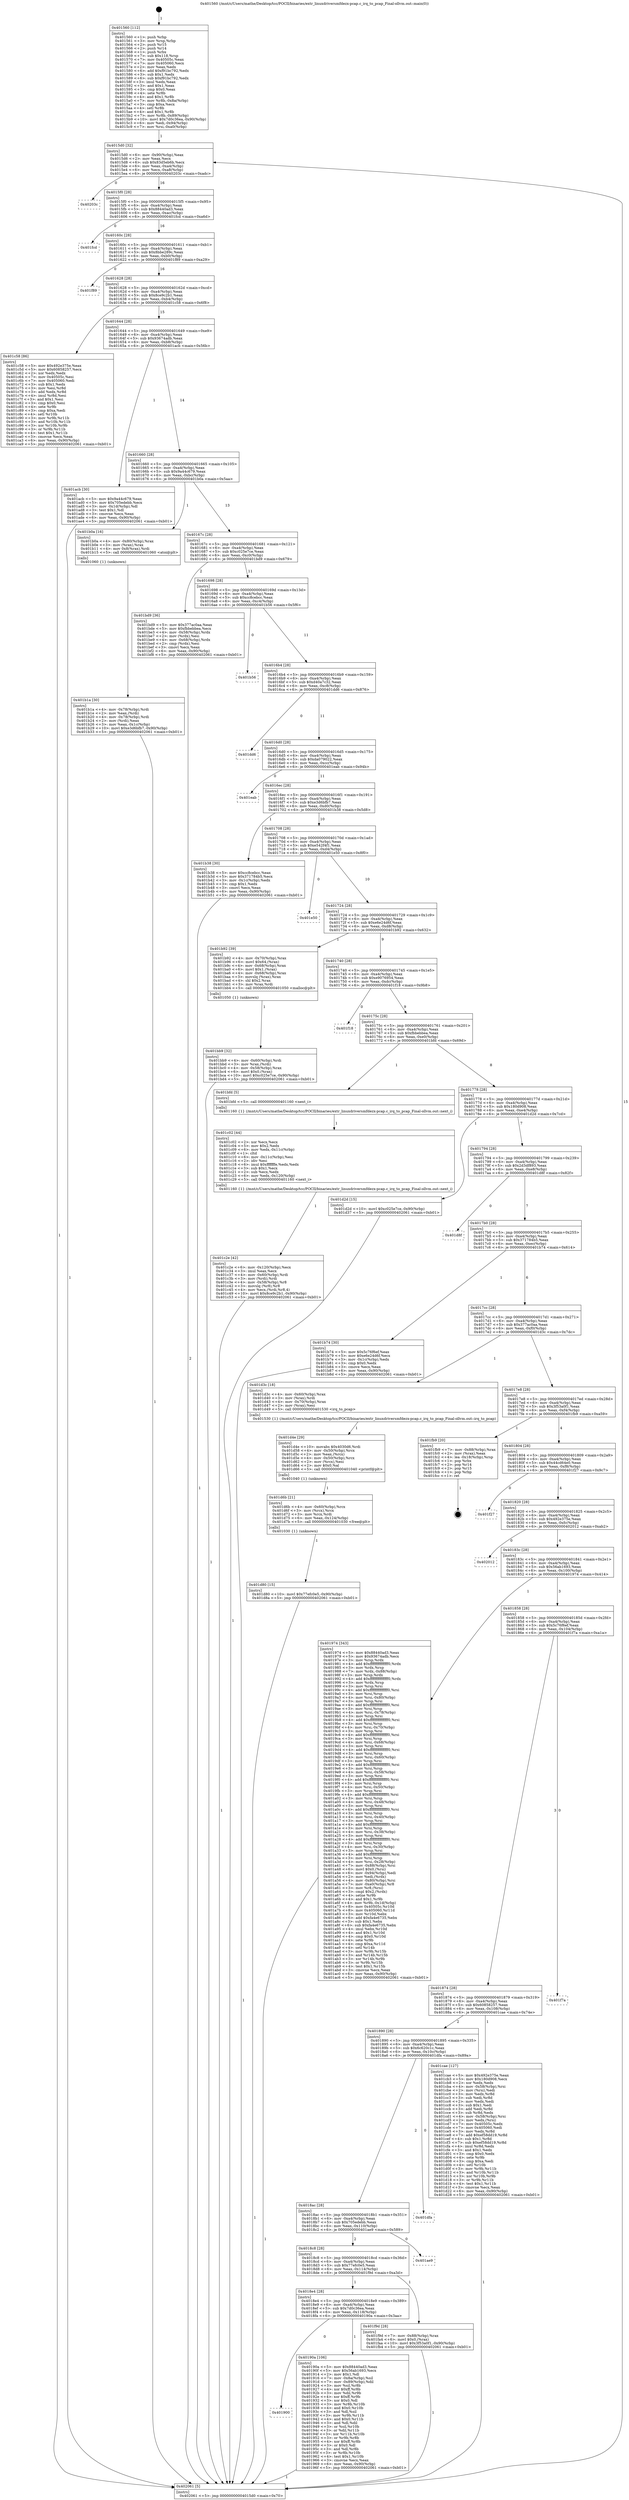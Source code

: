 digraph "0x401560" {
  label = "0x401560 (/mnt/c/Users/mathe/Desktop/tcc/POCII/binaries/extr_linuxdriversmfdezx-pcap.c_irq_to_pcap_Final-ollvm.out::main(0))"
  labelloc = "t"
  node[shape=record]

  Entry [label="",width=0.3,height=0.3,shape=circle,fillcolor=black,style=filled]
  "0x4015d0" [label="{
     0x4015d0 [32]\l
     | [instrs]\l
     &nbsp;&nbsp;0x4015d0 \<+6\>: mov -0x90(%rbp),%eax\l
     &nbsp;&nbsp;0x4015d6 \<+2\>: mov %eax,%ecx\l
     &nbsp;&nbsp;0x4015d8 \<+6\>: sub $0x83d5eb6b,%ecx\l
     &nbsp;&nbsp;0x4015de \<+6\>: mov %eax,-0xa4(%rbp)\l
     &nbsp;&nbsp;0x4015e4 \<+6\>: mov %ecx,-0xa8(%rbp)\l
     &nbsp;&nbsp;0x4015ea \<+6\>: je 000000000040203c \<main+0xadc\>\l
  }"]
  "0x40203c" [label="{
     0x40203c\l
  }", style=dashed]
  "0x4015f0" [label="{
     0x4015f0 [28]\l
     | [instrs]\l
     &nbsp;&nbsp;0x4015f0 \<+5\>: jmp 00000000004015f5 \<main+0x95\>\l
     &nbsp;&nbsp;0x4015f5 \<+6\>: mov -0xa4(%rbp),%eax\l
     &nbsp;&nbsp;0x4015fb \<+5\>: sub $0x88440ad3,%eax\l
     &nbsp;&nbsp;0x401600 \<+6\>: mov %eax,-0xac(%rbp)\l
     &nbsp;&nbsp;0x401606 \<+6\>: je 0000000000401fcd \<main+0xa6d\>\l
  }"]
  Exit [label="",width=0.3,height=0.3,shape=circle,fillcolor=black,style=filled,peripheries=2]
  "0x401fcd" [label="{
     0x401fcd\l
  }", style=dashed]
  "0x40160c" [label="{
     0x40160c [28]\l
     | [instrs]\l
     &nbsp;&nbsp;0x40160c \<+5\>: jmp 0000000000401611 \<main+0xb1\>\l
     &nbsp;&nbsp;0x401611 \<+6\>: mov -0xa4(%rbp),%eax\l
     &nbsp;&nbsp;0x401617 \<+5\>: sub $0x8bbe289c,%eax\l
     &nbsp;&nbsp;0x40161c \<+6\>: mov %eax,-0xb0(%rbp)\l
     &nbsp;&nbsp;0x401622 \<+6\>: je 0000000000401f89 \<main+0xa29\>\l
  }"]
  "0x401d80" [label="{
     0x401d80 [15]\l
     | [instrs]\l
     &nbsp;&nbsp;0x401d80 \<+10\>: movl $0x77efc0e5,-0x90(%rbp)\l
     &nbsp;&nbsp;0x401d8a \<+5\>: jmp 0000000000402061 \<main+0xb01\>\l
  }"]
  "0x401f89" [label="{
     0x401f89\l
  }", style=dashed]
  "0x401628" [label="{
     0x401628 [28]\l
     | [instrs]\l
     &nbsp;&nbsp;0x401628 \<+5\>: jmp 000000000040162d \<main+0xcd\>\l
     &nbsp;&nbsp;0x40162d \<+6\>: mov -0xa4(%rbp),%eax\l
     &nbsp;&nbsp;0x401633 \<+5\>: sub $0x8ce9c2b1,%eax\l
     &nbsp;&nbsp;0x401638 \<+6\>: mov %eax,-0xb4(%rbp)\l
     &nbsp;&nbsp;0x40163e \<+6\>: je 0000000000401c58 \<main+0x6f8\>\l
  }"]
  "0x401d6b" [label="{
     0x401d6b [21]\l
     | [instrs]\l
     &nbsp;&nbsp;0x401d6b \<+4\>: mov -0x60(%rbp),%rcx\l
     &nbsp;&nbsp;0x401d6f \<+3\>: mov (%rcx),%rcx\l
     &nbsp;&nbsp;0x401d72 \<+3\>: mov %rcx,%rdi\l
     &nbsp;&nbsp;0x401d75 \<+6\>: mov %eax,-0x124(%rbp)\l
     &nbsp;&nbsp;0x401d7b \<+5\>: call 0000000000401030 \<free@plt\>\l
     | [calls]\l
     &nbsp;&nbsp;0x401030 \{1\} (unknown)\l
  }"]
  "0x401c58" [label="{
     0x401c58 [86]\l
     | [instrs]\l
     &nbsp;&nbsp;0x401c58 \<+5\>: mov $0x492e375e,%eax\l
     &nbsp;&nbsp;0x401c5d \<+5\>: mov $0x60858257,%ecx\l
     &nbsp;&nbsp;0x401c62 \<+2\>: xor %edx,%edx\l
     &nbsp;&nbsp;0x401c64 \<+7\>: mov 0x40505c,%esi\l
     &nbsp;&nbsp;0x401c6b \<+7\>: mov 0x405060,%edi\l
     &nbsp;&nbsp;0x401c72 \<+3\>: sub $0x1,%edx\l
     &nbsp;&nbsp;0x401c75 \<+3\>: mov %esi,%r8d\l
     &nbsp;&nbsp;0x401c78 \<+3\>: add %edx,%r8d\l
     &nbsp;&nbsp;0x401c7b \<+4\>: imul %r8d,%esi\l
     &nbsp;&nbsp;0x401c7f \<+3\>: and $0x1,%esi\l
     &nbsp;&nbsp;0x401c82 \<+3\>: cmp $0x0,%esi\l
     &nbsp;&nbsp;0x401c85 \<+4\>: sete %r9b\l
     &nbsp;&nbsp;0x401c89 \<+3\>: cmp $0xa,%edi\l
     &nbsp;&nbsp;0x401c8c \<+4\>: setl %r10b\l
     &nbsp;&nbsp;0x401c90 \<+3\>: mov %r9b,%r11b\l
     &nbsp;&nbsp;0x401c93 \<+3\>: and %r10b,%r11b\l
     &nbsp;&nbsp;0x401c96 \<+3\>: xor %r10b,%r9b\l
     &nbsp;&nbsp;0x401c99 \<+3\>: or %r9b,%r11b\l
     &nbsp;&nbsp;0x401c9c \<+4\>: test $0x1,%r11b\l
     &nbsp;&nbsp;0x401ca0 \<+3\>: cmovne %ecx,%eax\l
     &nbsp;&nbsp;0x401ca3 \<+6\>: mov %eax,-0x90(%rbp)\l
     &nbsp;&nbsp;0x401ca9 \<+5\>: jmp 0000000000402061 \<main+0xb01\>\l
  }"]
  "0x401644" [label="{
     0x401644 [28]\l
     | [instrs]\l
     &nbsp;&nbsp;0x401644 \<+5\>: jmp 0000000000401649 \<main+0xe9\>\l
     &nbsp;&nbsp;0x401649 \<+6\>: mov -0xa4(%rbp),%eax\l
     &nbsp;&nbsp;0x40164f \<+5\>: sub $0x93674adb,%eax\l
     &nbsp;&nbsp;0x401654 \<+6\>: mov %eax,-0xb8(%rbp)\l
     &nbsp;&nbsp;0x40165a \<+6\>: je 0000000000401acb \<main+0x56b\>\l
  }"]
  "0x401d4e" [label="{
     0x401d4e [29]\l
     | [instrs]\l
     &nbsp;&nbsp;0x401d4e \<+10\>: movabs $0x4030d6,%rdi\l
     &nbsp;&nbsp;0x401d58 \<+4\>: mov -0x50(%rbp),%rcx\l
     &nbsp;&nbsp;0x401d5c \<+2\>: mov %eax,(%rcx)\l
     &nbsp;&nbsp;0x401d5e \<+4\>: mov -0x50(%rbp),%rcx\l
     &nbsp;&nbsp;0x401d62 \<+2\>: mov (%rcx),%esi\l
     &nbsp;&nbsp;0x401d64 \<+2\>: mov $0x0,%al\l
     &nbsp;&nbsp;0x401d66 \<+5\>: call 0000000000401040 \<printf@plt\>\l
     | [calls]\l
     &nbsp;&nbsp;0x401040 \{1\} (unknown)\l
  }"]
  "0x401acb" [label="{
     0x401acb [30]\l
     | [instrs]\l
     &nbsp;&nbsp;0x401acb \<+5\>: mov $0x9a44c679,%eax\l
     &nbsp;&nbsp;0x401ad0 \<+5\>: mov $0x705edebb,%ecx\l
     &nbsp;&nbsp;0x401ad5 \<+3\>: mov -0x1d(%rbp),%dl\l
     &nbsp;&nbsp;0x401ad8 \<+3\>: test $0x1,%dl\l
     &nbsp;&nbsp;0x401adb \<+3\>: cmovne %ecx,%eax\l
     &nbsp;&nbsp;0x401ade \<+6\>: mov %eax,-0x90(%rbp)\l
     &nbsp;&nbsp;0x401ae4 \<+5\>: jmp 0000000000402061 \<main+0xb01\>\l
  }"]
  "0x401660" [label="{
     0x401660 [28]\l
     | [instrs]\l
     &nbsp;&nbsp;0x401660 \<+5\>: jmp 0000000000401665 \<main+0x105\>\l
     &nbsp;&nbsp;0x401665 \<+6\>: mov -0xa4(%rbp),%eax\l
     &nbsp;&nbsp;0x40166b \<+5\>: sub $0x9a44c679,%eax\l
     &nbsp;&nbsp;0x401670 \<+6\>: mov %eax,-0xbc(%rbp)\l
     &nbsp;&nbsp;0x401676 \<+6\>: je 0000000000401b0a \<main+0x5aa\>\l
  }"]
  "0x401c2e" [label="{
     0x401c2e [42]\l
     | [instrs]\l
     &nbsp;&nbsp;0x401c2e \<+6\>: mov -0x120(%rbp),%ecx\l
     &nbsp;&nbsp;0x401c34 \<+3\>: imul %eax,%ecx\l
     &nbsp;&nbsp;0x401c37 \<+4\>: mov -0x60(%rbp),%rdi\l
     &nbsp;&nbsp;0x401c3b \<+3\>: mov (%rdi),%rdi\l
     &nbsp;&nbsp;0x401c3e \<+4\>: mov -0x58(%rbp),%r8\l
     &nbsp;&nbsp;0x401c42 \<+3\>: movslq (%r8),%r8\l
     &nbsp;&nbsp;0x401c45 \<+4\>: mov %ecx,(%rdi,%r8,4)\l
     &nbsp;&nbsp;0x401c49 \<+10\>: movl $0x8ce9c2b1,-0x90(%rbp)\l
     &nbsp;&nbsp;0x401c53 \<+5\>: jmp 0000000000402061 \<main+0xb01\>\l
  }"]
  "0x401b0a" [label="{
     0x401b0a [16]\l
     | [instrs]\l
     &nbsp;&nbsp;0x401b0a \<+4\>: mov -0x80(%rbp),%rax\l
     &nbsp;&nbsp;0x401b0e \<+3\>: mov (%rax),%rax\l
     &nbsp;&nbsp;0x401b11 \<+4\>: mov 0x8(%rax),%rdi\l
     &nbsp;&nbsp;0x401b15 \<+5\>: call 0000000000401060 \<atoi@plt\>\l
     | [calls]\l
     &nbsp;&nbsp;0x401060 \{1\} (unknown)\l
  }"]
  "0x40167c" [label="{
     0x40167c [28]\l
     | [instrs]\l
     &nbsp;&nbsp;0x40167c \<+5\>: jmp 0000000000401681 \<main+0x121\>\l
     &nbsp;&nbsp;0x401681 \<+6\>: mov -0xa4(%rbp),%eax\l
     &nbsp;&nbsp;0x401687 \<+5\>: sub $0xc025e7ce,%eax\l
     &nbsp;&nbsp;0x40168c \<+6\>: mov %eax,-0xc0(%rbp)\l
     &nbsp;&nbsp;0x401692 \<+6\>: je 0000000000401bd9 \<main+0x679\>\l
  }"]
  "0x401c02" [label="{
     0x401c02 [44]\l
     | [instrs]\l
     &nbsp;&nbsp;0x401c02 \<+2\>: xor %ecx,%ecx\l
     &nbsp;&nbsp;0x401c04 \<+5\>: mov $0x2,%edx\l
     &nbsp;&nbsp;0x401c09 \<+6\>: mov %edx,-0x11c(%rbp)\l
     &nbsp;&nbsp;0x401c0f \<+1\>: cltd\l
     &nbsp;&nbsp;0x401c10 \<+6\>: mov -0x11c(%rbp),%esi\l
     &nbsp;&nbsp;0x401c16 \<+2\>: idiv %esi\l
     &nbsp;&nbsp;0x401c18 \<+6\>: imul $0xfffffffe,%edx,%edx\l
     &nbsp;&nbsp;0x401c1e \<+3\>: sub $0x1,%ecx\l
     &nbsp;&nbsp;0x401c21 \<+2\>: sub %ecx,%edx\l
     &nbsp;&nbsp;0x401c23 \<+6\>: mov %edx,-0x120(%rbp)\l
     &nbsp;&nbsp;0x401c29 \<+5\>: call 0000000000401160 \<next_i\>\l
     | [calls]\l
     &nbsp;&nbsp;0x401160 \{1\} (/mnt/c/Users/mathe/Desktop/tcc/POCII/binaries/extr_linuxdriversmfdezx-pcap.c_irq_to_pcap_Final-ollvm.out::next_i)\l
  }"]
  "0x401bd9" [label="{
     0x401bd9 [36]\l
     | [instrs]\l
     &nbsp;&nbsp;0x401bd9 \<+5\>: mov $0x377ac0aa,%eax\l
     &nbsp;&nbsp;0x401bde \<+5\>: mov $0xfbbebbea,%ecx\l
     &nbsp;&nbsp;0x401be3 \<+4\>: mov -0x58(%rbp),%rdx\l
     &nbsp;&nbsp;0x401be7 \<+2\>: mov (%rdx),%esi\l
     &nbsp;&nbsp;0x401be9 \<+4\>: mov -0x68(%rbp),%rdx\l
     &nbsp;&nbsp;0x401bed \<+2\>: cmp (%rdx),%esi\l
     &nbsp;&nbsp;0x401bef \<+3\>: cmovl %ecx,%eax\l
     &nbsp;&nbsp;0x401bf2 \<+6\>: mov %eax,-0x90(%rbp)\l
     &nbsp;&nbsp;0x401bf8 \<+5\>: jmp 0000000000402061 \<main+0xb01\>\l
  }"]
  "0x401698" [label="{
     0x401698 [28]\l
     | [instrs]\l
     &nbsp;&nbsp;0x401698 \<+5\>: jmp 000000000040169d \<main+0x13d\>\l
     &nbsp;&nbsp;0x40169d \<+6\>: mov -0xa4(%rbp),%eax\l
     &nbsp;&nbsp;0x4016a3 \<+5\>: sub $0xcc8cebcc,%eax\l
     &nbsp;&nbsp;0x4016a8 \<+6\>: mov %eax,-0xc4(%rbp)\l
     &nbsp;&nbsp;0x4016ae \<+6\>: je 0000000000401b56 \<main+0x5f6\>\l
  }"]
  "0x401bb9" [label="{
     0x401bb9 [32]\l
     | [instrs]\l
     &nbsp;&nbsp;0x401bb9 \<+4\>: mov -0x60(%rbp),%rdi\l
     &nbsp;&nbsp;0x401bbd \<+3\>: mov %rax,(%rdi)\l
     &nbsp;&nbsp;0x401bc0 \<+4\>: mov -0x58(%rbp),%rax\l
     &nbsp;&nbsp;0x401bc4 \<+6\>: movl $0x0,(%rax)\l
     &nbsp;&nbsp;0x401bca \<+10\>: movl $0xc025e7ce,-0x90(%rbp)\l
     &nbsp;&nbsp;0x401bd4 \<+5\>: jmp 0000000000402061 \<main+0xb01\>\l
  }"]
  "0x401b56" [label="{
     0x401b56\l
  }", style=dashed]
  "0x4016b4" [label="{
     0x4016b4 [28]\l
     | [instrs]\l
     &nbsp;&nbsp;0x4016b4 \<+5\>: jmp 00000000004016b9 \<main+0x159\>\l
     &nbsp;&nbsp;0x4016b9 \<+6\>: mov -0xa4(%rbp),%eax\l
     &nbsp;&nbsp;0x4016bf \<+5\>: sub $0xd40a7c32,%eax\l
     &nbsp;&nbsp;0x4016c4 \<+6\>: mov %eax,-0xc8(%rbp)\l
     &nbsp;&nbsp;0x4016ca \<+6\>: je 0000000000401dd6 \<main+0x876\>\l
  }"]
  "0x401b1a" [label="{
     0x401b1a [30]\l
     | [instrs]\l
     &nbsp;&nbsp;0x401b1a \<+4\>: mov -0x78(%rbp),%rdi\l
     &nbsp;&nbsp;0x401b1e \<+2\>: mov %eax,(%rdi)\l
     &nbsp;&nbsp;0x401b20 \<+4\>: mov -0x78(%rbp),%rdi\l
     &nbsp;&nbsp;0x401b24 \<+2\>: mov (%rdi),%eax\l
     &nbsp;&nbsp;0x401b26 \<+3\>: mov %eax,-0x1c(%rbp)\l
     &nbsp;&nbsp;0x401b29 \<+10\>: movl $0xe3d6bfb7,-0x90(%rbp)\l
     &nbsp;&nbsp;0x401b33 \<+5\>: jmp 0000000000402061 \<main+0xb01\>\l
  }"]
  "0x401dd6" [label="{
     0x401dd6\l
  }", style=dashed]
  "0x4016d0" [label="{
     0x4016d0 [28]\l
     | [instrs]\l
     &nbsp;&nbsp;0x4016d0 \<+5\>: jmp 00000000004016d5 \<main+0x175\>\l
     &nbsp;&nbsp;0x4016d5 \<+6\>: mov -0xa4(%rbp),%eax\l
     &nbsp;&nbsp;0x4016db \<+5\>: sub $0xda079022,%eax\l
     &nbsp;&nbsp;0x4016e0 \<+6\>: mov %eax,-0xcc(%rbp)\l
     &nbsp;&nbsp;0x4016e6 \<+6\>: je 0000000000401eab \<main+0x94b\>\l
  }"]
  "0x401560" [label="{
     0x401560 [112]\l
     | [instrs]\l
     &nbsp;&nbsp;0x401560 \<+1\>: push %rbp\l
     &nbsp;&nbsp;0x401561 \<+3\>: mov %rsp,%rbp\l
     &nbsp;&nbsp;0x401564 \<+2\>: push %r15\l
     &nbsp;&nbsp;0x401566 \<+2\>: push %r14\l
     &nbsp;&nbsp;0x401568 \<+1\>: push %rbx\l
     &nbsp;&nbsp;0x401569 \<+7\>: sub $0x118,%rsp\l
     &nbsp;&nbsp;0x401570 \<+7\>: mov 0x40505c,%eax\l
     &nbsp;&nbsp;0x401577 \<+7\>: mov 0x405060,%ecx\l
     &nbsp;&nbsp;0x40157e \<+2\>: mov %eax,%edx\l
     &nbsp;&nbsp;0x401580 \<+6\>: add $0xf91bc792,%edx\l
     &nbsp;&nbsp;0x401586 \<+3\>: sub $0x1,%edx\l
     &nbsp;&nbsp;0x401589 \<+6\>: sub $0xf91bc792,%edx\l
     &nbsp;&nbsp;0x40158f \<+3\>: imul %edx,%eax\l
     &nbsp;&nbsp;0x401592 \<+3\>: and $0x1,%eax\l
     &nbsp;&nbsp;0x401595 \<+3\>: cmp $0x0,%eax\l
     &nbsp;&nbsp;0x401598 \<+4\>: sete %r8b\l
     &nbsp;&nbsp;0x40159c \<+4\>: and $0x1,%r8b\l
     &nbsp;&nbsp;0x4015a0 \<+7\>: mov %r8b,-0x8a(%rbp)\l
     &nbsp;&nbsp;0x4015a7 \<+3\>: cmp $0xa,%ecx\l
     &nbsp;&nbsp;0x4015aa \<+4\>: setl %r8b\l
     &nbsp;&nbsp;0x4015ae \<+4\>: and $0x1,%r8b\l
     &nbsp;&nbsp;0x4015b2 \<+7\>: mov %r8b,-0x89(%rbp)\l
     &nbsp;&nbsp;0x4015b9 \<+10\>: movl $0x7d0c36ea,-0x90(%rbp)\l
     &nbsp;&nbsp;0x4015c3 \<+6\>: mov %edi,-0x94(%rbp)\l
     &nbsp;&nbsp;0x4015c9 \<+7\>: mov %rsi,-0xa0(%rbp)\l
  }"]
  "0x401eab" [label="{
     0x401eab\l
  }", style=dashed]
  "0x4016ec" [label="{
     0x4016ec [28]\l
     | [instrs]\l
     &nbsp;&nbsp;0x4016ec \<+5\>: jmp 00000000004016f1 \<main+0x191\>\l
     &nbsp;&nbsp;0x4016f1 \<+6\>: mov -0xa4(%rbp),%eax\l
     &nbsp;&nbsp;0x4016f7 \<+5\>: sub $0xe3d6bfb7,%eax\l
     &nbsp;&nbsp;0x4016fc \<+6\>: mov %eax,-0xd0(%rbp)\l
     &nbsp;&nbsp;0x401702 \<+6\>: je 0000000000401b38 \<main+0x5d8\>\l
  }"]
  "0x402061" [label="{
     0x402061 [5]\l
     | [instrs]\l
     &nbsp;&nbsp;0x402061 \<+5\>: jmp 00000000004015d0 \<main+0x70\>\l
  }"]
  "0x401b38" [label="{
     0x401b38 [30]\l
     | [instrs]\l
     &nbsp;&nbsp;0x401b38 \<+5\>: mov $0xcc8cebcc,%eax\l
     &nbsp;&nbsp;0x401b3d \<+5\>: mov $0x371784b5,%ecx\l
     &nbsp;&nbsp;0x401b42 \<+3\>: mov -0x1c(%rbp),%edx\l
     &nbsp;&nbsp;0x401b45 \<+3\>: cmp $0x1,%edx\l
     &nbsp;&nbsp;0x401b48 \<+3\>: cmovl %ecx,%eax\l
     &nbsp;&nbsp;0x401b4b \<+6\>: mov %eax,-0x90(%rbp)\l
     &nbsp;&nbsp;0x401b51 \<+5\>: jmp 0000000000402061 \<main+0xb01\>\l
  }"]
  "0x401708" [label="{
     0x401708 [28]\l
     | [instrs]\l
     &nbsp;&nbsp;0x401708 \<+5\>: jmp 000000000040170d \<main+0x1ad\>\l
     &nbsp;&nbsp;0x40170d \<+6\>: mov -0xa4(%rbp),%eax\l
     &nbsp;&nbsp;0x401713 \<+5\>: sub $0xe542f4f1,%eax\l
     &nbsp;&nbsp;0x401718 \<+6\>: mov %eax,-0xd4(%rbp)\l
     &nbsp;&nbsp;0x40171e \<+6\>: je 0000000000401e50 \<main+0x8f0\>\l
  }"]
  "0x401900" [label="{
     0x401900\l
  }", style=dashed]
  "0x401e50" [label="{
     0x401e50\l
  }", style=dashed]
  "0x401724" [label="{
     0x401724 [28]\l
     | [instrs]\l
     &nbsp;&nbsp;0x401724 \<+5\>: jmp 0000000000401729 \<main+0x1c9\>\l
     &nbsp;&nbsp;0x401729 \<+6\>: mov -0xa4(%rbp),%eax\l
     &nbsp;&nbsp;0x40172f \<+5\>: sub $0xe6e24d6f,%eax\l
     &nbsp;&nbsp;0x401734 \<+6\>: mov %eax,-0xd8(%rbp)\l
     &nbsp;&nbsp;0x40173a \<+6\>: je 0000000000401b92 \<main+0x632\>\l
  }"]
  "0x40190a" [label="{
     0x40190a [106]\l
     | [instrs]\l
     &nbsp;&nbsp;0x40190a \<+5\>: mov $0x88440ad3,%eax\l
     &nbsp;&nbsp;0x40190f \<+5\>: mov $0x56ab1693,%ecx\l
     &nbsp;&nbsp;0x401914 \<+2\>: mov $0x1,%dl\l
     &nbsp;&nbsp;0x401916 \<+7\>: mov -0x8a(%rbp),%sil\l
     &nbsp;&nbsp;0x40191d \<+7\>: mov -0x89(%rbp),%dil\l
     &nbsp;&nbsp;0x401924 \<+3\>: mov %sil,%r8b\l
     &nbsp;&nbsp;0x401927 \<+4\>: xor $0xff,%r8b\l
     &nbsp;&nbsp;0x40192b \<+3\>: mov %dil,%r9b\l
     &nbsp;&nbsp;0x40192e \<+4\>: xor $0xff,%r9b\l
     &nbsp;&nbsp;0x401932 \<+3\>: xor $0x0,%dl\l
     &nbsp;&nbsp;0x401935 \<+3\>: mov %r8b,%r10b\l
     &nbsp;&nbsp;0x401938 \<+4\>: and $0x0,%r10b\l
     &nbsp;&nbsp;0x40193c \<+3\>: and %dl,%sil\l
     &nbsp;&nbsp;0x40193f \<+3\>: mov %r9b,%r11b\l
     &nbsp;&nbsp;0x401942 \<+4\>: and $0x0,%r11b\l
     &nbsp;&nbsp;0x401946 \<+3\>: and %dl,%dil\l
     &nbsp;&nbsp;0x401949 \<+3\>: or %sil,%r10b\l
     &nbsp;&nbsp;0x40194c \<+3\>: or %dil,%r11b\l
     &nbsp;&nbsp;0x40194f \<+3\>: xor %r11b,%r10b\l
     &nbsp;&nbsp;0x401952 \<+3\>: or %r9b,%r8b\l
     &nbsp;&nbsp;0x401955 \<+4\>: xor $0xff,%r8b\l
     &nbsp;&nbsp;0x401959 \<+3\>: or $0x0,%dl\l
     &nbsp;&nbsp;0x40195c \<+3\>: and %dl,%r8b\l
     &nbsp;&nbsp;0x40195f \<+3\>: or %r8b,%r10b\l
     &nbsp;&nbsp;0x401962 \<+4\>: test $0x1,%r10b\l
     &nbsp;&nbsp;0x401966 \<+3\>: cmovne %ecx,%eax\l
     &nbsp;&nbsp;0x401969 \<+6\>: mov %eax,-0x90(%rbp)\l
     &nbsp;&nbsp;0x40196f \<+5\>: jmp 0000000000402061 \<main+0xb01\>\l
  }"]
  "0x401b92" [label="{
     0x401b92 [39]\l
     | [instrs]\l
     &nbsp;&nbsp;0x401b92 \<+4\>: mov -0x70(%rbp),%rax\l
     &nbsp;&nbsp;0x401b96 \<+6\>: movl $0x64,(%rax)\l
     &nbsp;&nbsp;0x401b9c \<+4\>: mov -0x68(%rbp),%rax\l
     &nbsp;&nbsp;0x401ba0 \<+6\>: movl $0x1,(%rax)\l
     &nbsp;&nbsp;0x401ba6 \<+4\>: mov -0x68(%rbp),%rax\l
     &nbsp;&nbsp;0x401baa \<+3\>: movslq (%rax),%rax\l
     &nbsp;&nbsp;0x401bad \<+4\>: shl $0x2,%rax\l
     &nbsp;&nbsp;0x401bb1 \<+3\>: mov %rax,%rdi\l
     &nbsp;&nbsp;0x401bb4 \<+5\>: call 0000000000401050 \<malloc@plt\>\l
     | [calls]\l
     &nbsp;&nbsp;0x401050 \{1\} (unknown)\l
  }"]
  "0x401740" [label="{
     0x401740 [28]\l
     | [instrs]\l
     &nbsp;&nbsp;0x401740 \<+5\>: jmp 0000000000401745 \<main+0x1e5\>\l
     &nbsp;&nbsp;0x401745 \<+6\>: mov -0xa4(%rbp),%eax\l
     &nbsp;&nbsp;0x40174b \<+5\>: sub $0xe9076954,%eax\l
     &nbsp;&nbsp;0x401750 \<+6\>: mov %eax,-0xdc(%rbp)\l
     &nbsp;&nbsp;0x401756 \<+6\>: je 0000000000401f18 \<main+0x9b8\>\l
  }"]
  "0x4018e4" [label="{
     0x4018e4 [28]\l
     | [instrs]\l
     &nbsp;&nbsp;0x4018e4 \<+5\>: jmp 00000000004018e9 \<main+0x389\>\l
     &nbsp;&nbsp;0x4018e9 \<+6\>: mov -0xa4(%rbp),%eax\l
     &nbsp;&nbsp;0x4018ef \<+5\>: sub $0x7d0c36ea,%eax\l
     &nbsp;&nbsp;0x4018f4 \<+6\>: mov %eax,-0x118(%rbp)\l
     &nbsp;&nbsp;0x4018fa \<+6\>: je 000000000040190a \<main+0x3aa\>\l
  }"]
  "0x401f18" [label="{
     0x401f18\l
  }", style=dashed]
  "0x40175c" [label="{
     0x40175c [28]\l
     | [instrs]\l
     &nbsp;&nbsp;0x40175c \<+5\>: jmp 0000000000401761 \<main+0x201\>\l
     &nbsp;&nbsp;0x401761 \<+6\>: mov -0xa4(%rbp),%eax\l
     &nbsp;&nbsp;0x401767 \<+5\>: sub $0xfbbebbea,%eax\l
     &nbsp;&nbsp;0x40176c \<+6\>: mov %eax,-0xe0(%rbp)\l
     &nbsp;&nbsp;0x401772 \<+6\>: je 0000000000401bfd \<main+0x69d\>\l
  }"]
  "0x401f9d" [label="{
     0x401f9d [28]\l
     | [instrs]\l
     &nbsp;&nbsp;0x401f9d \<+7\>: mov -0x88(%rbp),%rax\l
     &nbsp;&nbsp;0x401fa4 \<+6\>: movl $0x0,(%rax)\l
     &nbsp;&nbsp;0x401faa \<+10\>: movl $0x3f53a0f1,-0x90(%rbp)\l
     &nbsp;&nbsp;0x401fb4 \<+5\>: jmp 0000000000402061 \<main+0xb01\>\l
  }"]
  "0x401bfd" [label="{
     0x401bfd [5]\l
     | [instrs]\l
     &nbsp;&nbsp;0x401bfd \<+5\>: call 0000000000401160 \<next_i\>\l
     | [calls]\l
     &nbsp;&nbsp;0x401160 \{1\} (/mnt/c/Users/mathe/Desktop/tcc/POCII/binaries/extr_linuxdriversmfdezx-pcap.c_irq_to_pcap_Final-ollvm.out::next_i)\l
  }"]
  "0x401778" [label="{
     0x401778 [28]\l
     | [instrs]\l
     &nbsp;&nbsp;0x401778 \<+5\>: jmp 000000000040177d \<main+0x21d\>\l
     &nbsp;&nbsp;0x40177d \<+6\>: mov -0xa4(%rbp),%eax\l
     &nbsp;&nbsp;0x401783 \<+5\>: sub $0x180d908,%eax\l
     &nbsp;&nbsp;0x401788 \<+6\>: mov %eax,-0xe4(%rbp)\l
     &nbsp;&nbsp;0x40178e \<+6\>: je 0000000000401d2d \<main+0x7cd\>\l
  }"]
  "0x4018c8" [label="{
     0x4018c8 [28]\l
     | [instrs]\l
     &nbsp;&nbsp;0x4018c8 \<+5\>: jmp 00000000004018cd \<main+0x36d\>\l
     &nbsp;&nbsp;0x4018cd \<+6\>: mov -0xa4(%rbp),%eax\l
     &nbsp;&nbsp;0x4018d3 \<+5\>: sub $0x77efc0e5,%eax\l
     &nbsp;&nbsp;0x4018d8 \<+6\>: mov %eax,-0x114(%rbp)\l
     &nbsp;&nbsp;0x4018de \<+6\>: je 0000000000401f9d \<main+0xa3d\>\l
  }"]
  "0x401d2d" [label="{
     0x401d2d [15]\l
     | [instrs]\l
     &nbsp;&nbsp;0x401d2d \<+10\>: movl $0xc025e7ce,-0x90(%rbp)\l
     &nbsp;&nbsp;0x401d37 \<+5\>: jmp 0000000000402061 \<main+0xb01\>\l
  }"]
  "0x401794" [label="{
     0x401794 [28]\l
     | [instrs]\l
     &nbsp;&nbsp;0x401794 \<+5\>: jmp 0000000000401799 \<main+0x239\>\l
     &nbsp;&nbsp;0x401799 \<+6\>: mov -0xa4(%rbp),%eax\l
     &nbsp;&nbsp;0x40179f \<+5\>: sub $0x2d3df893,%eax\l
     &nbsp;&nbsp;0x4017a4 \<+6\>: mov %eax,-0xe8(%rbp)\l
     &nbsp;&nbsp;0x4017aa \<+6\>: je 0000000000401d8f \<main+0x82f\>\l
  }"]
  "0x401ae9" [label="{
     0x401ae9\l
  }", style=dashed]
  "0x401d8f" [label="{
     0x401d8f\l
  }", style=dashed]
  "0x4017b0" [label="{
     0x4017b0 [28]\l
     | [instrs]\l
     &nbsp;&nbsp;0x4017b0 \<+5\>: jmp 00000000004017b5 \<main+0x255\>\l
     &nbsp;&nbsp;0x4017b5 \<+6\>: mov -0xa4(%rbp),%eax\l
     &nbsp;&nbsp;0x4017bb \<+5\>: sub $0x371784b5,%eax\l
     &nbsp;&nbsp;0x4017c0 \<+6\>: mov %eax,-0xec(%rbp)\l
     &nbsp;&nbsp;0x4017c6 \<+6\>: je 0000000000401b74 \<main+0x614\>\l
  }"]
  "0x4018ac" [label="{
     0x4018ac [28]\l
     | [instrs]\l
     &nbsp;&nbsp;0x4018ac \<+5\>: jmp 00000000004018b1 \<main+0x351\>\l
     &nbsp;&nbsp;0x4018b1 \<+6\>: mov -0xa4(%rbp),%eax\l
     &nbsp;&nbsp;0x4018b7 \<+5\>: sub $0x705edebb,%eax\l
     &nbsp;&nbsp;0x4018bc \<+6\>: mov %eax,-0x110(%rbp)\l
     &nbsp;&nbsp;0x4018c2 \<+6\>: je 0000000000401ae9 \<main+0x589\>\l
  }"]
  "0x401b74" [label="{
     0x401b74 [30]\l
     | [instrs]\l
     &nbsp;&nbsp;0x401b74 \<+5\>: mov $0x5c76f6ef,%eax\l
     &nbsp;&nbsp;0x401b79 \<+5\>: mov $0xe6e24d6f,%ecx\l
     &nbsp;&nbsp;0x401b7e \<+3\>: mov -0x1c(%rbp),%edx\l
     &nbsp;&nbsp;0x401b81 \<+3\>: cmp $0x0,%edx\l
     &nbsp;&nbsp;0x401b84 \<+3\>: cmove %ecx,%eax\l
     &nbsp;&nbsp;0x401b87 \<+6\>: mov %eax,-0x90(%rbp)\l
     &nbsp;&nbsp;0x401b8d \<+5\>: jmp 0000000000402061 \<main+0xb01\>\l
  }"]
  "0x4017cc" [label="{
     0x4017cc [28]\l
     | [instrs]\l
     &nbsp;&nbsp;0x4017cc \<+5\>: jmp 00000000004017d1 \<main+0x271\>\l
     &nbsp;&nbsp;0x4017d1 \<+6\>: mov -0xa4(%rbp),%eax\l
     &nbsp;&nbsp;0x4017d7 \<+5\>: sub $0x377ac0aa,%eax\l
     &nbsp;&nbsp;0x4017dc \<+6\>: mov %eax,-0xf0(%rbp)\l
     &nbsp;&nbsp;0x4017e2 \<+6\>: je 0000000000401d3c \<main+0x7dc\>\l
  }"]
  "0x401dfa" [label="{
     0x401dfa\l
  }", style=dashed]
  "0x401d3c" [label="{
     0x401d3c [18]\l
     | [instrs]\l
     &nbsp;&nbsp;0x401d3c \<+4\>: mov -0x60(%rbp),%rax\l
     &nbsp;&nbsp;0x401d40 \<+3\>: mov (%rax),%rdi\l
     &nbsp;&nbsp;0x401d43 \<+4\>: mov -0x70(%rbp),%rax\l
     &nbsp;&nbsp;0x401d47 \<+2\>: mov (%rax),%esi\l
     &nbsp;&nbsp;0x401d49 \<+5\>: call 0000000000401530 \<irq_to_pcap\>\l
     | [calls]\l
     &nbsp;&nbsp;0x401530 \{1\} (/mnt/c/Users/mathe/Desktop/tcc/POCII/binaries/extr_linuxdriversmfdezx-pcap.c_irq_to_pcap_Final-ollvm.out::irq_to_pcap)\l
  }"]
  "0x4017e8" [label="{
     0x4017e8 [28]\l
     | [instrs]\l
     &nbsp;&nbsp;0x4017e8 \<+5\>: jmp 00000000004017ed \<main+0x28d\>\l
     &nbsp;&nbsp;0x4017ed \<+6\>: mov -0xa4(%rbp),%eax\l
     &nbsp;&nbsp;0x4017f3 \<+5\>: sub $0x3f53a0f1,%eax\l
     &nbsp;&nbsp;0x4017f8 \<+6\>: mov %eax,-0xf4(%rbp)\l
     &nbsp;&nbsp;0x4017fe \<+6\>: je 0000000000401fb9 \<main+0xa59\>\l
  }"]
  "0x401890" [label="{
     0x401890 [28]\l
     | [instrs]\l
     &nbsp;&nbsp;0x401890 \<+5\>: jmp 0000000000401895 \<main+0x335\>\l
     &nbsp;&nbsp;0x401895 \<+6\>: mov -0xa4(%rbp),%eax\l
     &nbsp;&nbsp;0x40189b \<+5\>: sub $0x6c620c1c,%eax\l
     &nbsp;&nbsp;0x4018a0 \<+6\>: mov %eax,-0x10c(%rbp)\l
     &nbsp;&nbsp;0x4018a6 \<+6\>: je 0000000000401dfa \<main+0x89a\>\l
  }"]
  "0x401fb9" [label="{
     0x401fb9 [20]\l
     | [instrs]\l
     &nbsp;&nbsp;0x401fb9 \<+7\>: mov -0x88(%rbp),%rax\l
     &nbsp;&nbsp;0x401fc0 \<+2\>: mov (%rax),%eax\l
     &nbsp;&nbsp;0x401fc2 \<+4\>: lea -0x18(%rbp),%rsp\l
     &nbsp;&nbsp;0x401fc6 \<+1\>: pop %rbx\l
     &nbsp;&nbsp;0x401fc7 \<+2\>: pop %r14\l
     &nbsp;&nbsp;0x401fc9 \<+2\>: pop %r15\l
     &nbsp;&nbsp;0x401fcb \<+1\>: pop %rbp\l
     &nbsp;&nbsp;0x401fcc \<+1\>: ret\l
  }"]
  "0x401804" [label="{
     0x401804 [28]\l
     | [instrs]\l
     &nbsp;&nbsp;0x401804 \<+5\>: jmp 0000000000401809 \<main+0x2a9\>\l
     &nbsp;&nbsp;0x401809 \<+6\>: mov -0xa4(%rbp),%eax\l
     &nbsp;&nbsp;0x40180f \<+5\>: sub $0x44cd64e0,%eax\l
     &nbsp;&nbsp;0x401814 \<+6\>: mov %eax,-0xf8(%rbp)\l
     &nbsp;&nbsp;0x40181a \<+6\>: je 0000000000401f27 \<main+0x9c7\>\l
  }"]
  "0x401cae" [label="{
     0x401cae [127]\l
     | [instrs]\l
     &nbsp;&nbsp;0x401cae \<+5\>: mov $0x492e375e,%eax\l
     &nbsp;&nbsp;0x401cb3 \<+5\>: mov $0x180d908,%ecx\l
     &nbsp;&nbsp;0x401cb8 \<+2\>: xor %edx,%edx\l
     &nbsp;&nbsp;0x401cba \<+4\>: mov -0x58(%rbp),%rsi\l
     &nbsp;&nbsp;0x401cbe \<+2\>: mov (%rsi),%edi\l
     &nbsp;&nbsp;0x401cc0 \<+3\>: mov %edx,%r8d\l
     &nbsp;&nbsp;0x401cc3 \<+3\>: sub %edi,%r8d\l
     &nbsp;&nbsp;0x401cc6 \<+2\>: mov %edx,%edi\l
     &nbsp;&nbsp;0x401cc8 \<+3\>: sub $0x1,%edi\l
     &nbsp;&nbsp;0x401ccb \<+3\>: add %edi,%r8d\l
     &nbsp;&nbsp;0x401cce \<+3\>: sub %r8d,%edx\l
     &nbsp;&nbsp;0x401cd1 \<+4\>: mov -0x58(%rbp),%rsi\l
     &nbsp;&nbsp;0x401cd5 \<+2\>: mov %edx,(%rsi)\l
     &nbsp;&nbsp;0x401cd7 \<+7\>: mov 0x40505c,%edx\l
     &nbsp;&nbsp;0x401cde \<+7\>: mov 0x405060,%edi\l
     &nbsp;&nbsp;0x401ce5 \<+3\>: mov %edx,%r8d\l
     &nbsp;&nbsp;0x401ce8 \<+7\>: add $0xef58dd19,%r8d\l
     &nbsp;&nbsp;0x401cef \<+4\>: sub $0x1,%r8d\l
     &nbsp;&nbsp;0x401cf3 \<+7\>: sub $0xef58dd19,%r8d\l
     &nbsp;&nbsp;0x401cfa \<+4\>: imul %r8d,%edx\l
     &nbsp;&nbsp;0x401cfe \<+3\>: and $0x1,%edx\l
     &nbsp;&nbsp;0x401d01 \<+3\>: cmp $0x0,%edx\l
     &nbsp;&nbsp;0x401d04 \<+4\>: sete %r9b\l
     &nbsp;&nbsp;0x401d08 \<+3\>: cmp $0xa,%edi\l
     &nbsp;&nbsp;0x401d0b \<+4\>: setl %r10b\l
     &nbsp;&nbsp;0x401d0f \<+3\>: mov %r9b,%r11b\l
     &nbsp;&nbsp;0x401d12 \<+3\>: and %r10b,%r11b\l
     &nbsp;&nbsp;0x401d15 \<+3\>: xor %r10b,%r9b\l
     &nbsp;&nbsp;0x401d18 \<+3\>: or %r9b,%r11b\l
     &nbsp;&nbsp;0x401d1b \<+4\>: test $0x1,%r11b\l
     &nbsp;&nbsp;0x401d1f \<+3\>: cmovne %ecx,%eax\l
     &nbsp;&nbsp;0x401d22 \<+6\>: mov %eax,-0x90(%rbp)\l
     &nbsp;&nbsp;0x401d28 \<+5\>: jmp 0000000000402061 \<main+0xb01\>\l
  }"]
  "0x401f27" [label="{
     0x401f27\l
  }", style=dashed]
  "0x401820" [label="{
     0x401820 [28]\l
     | [instrs]\l
     &nbsp;&nbsp;0x401820 \<+5\>: jmp 0000000000401825 \<main+0x2c5\>\l
     &nbsp;&nbsp;0x401825 \<+6\>: mov -0xa4(%rbp),%eax\l
     &nbsp;&nbsp;0x40182b \<+5\>: sub $0x492e375e,%eax\l
     &nbsp;&nbsp;0x401830 \<+6\>: mov %eax,-0xfc(%rbp)\l
     &nbsp;&nbsp;0x401836 \<+6\>: je 0000000000402012 \<main+0xab2\>\l
  }"]
  "0x401874" [label="{
     0x401874 [28]\l
     | [instrs]\l
     &nbsp;&nbsp;0x401874 \<+5\>: jmp 0000000000401879 \<main+0x319\>\l
     &nbsp;&nbsp;0x401879 \<+6\>: mov -0xa4(%rbp),%eax\l
     &nbsp;&nbsp;0x40187f \<+5\>: sub $0x60858257,%eax\l
     &nbsp;&nbsp;0x401884 \<+6\>: mov %eax,-0x108(%rbp)\l
     &nbsp;&nbsp;0x40188a \<+6\>: je 0000000000401cae \<main+0x74e\>\l
  }"]
  "0x402012" [label="{
     0x402012\l
  }", style=dashed]
  "0x40183c" [label="{
     0x40183c [28]\l
     | [instrs]\l
     &nbsp;&nbsp;0x40183c \<+5\>: jmp 0000000000401841 \<main+0x2e1\>\l
     &nbsp;&nbsp;0x401841 \<+6\>: mov -0xa4(%rbp),%eax\l
     &nbsp;&nbsp;0x401847 \<+5\>: sub $0x56ab1693,%eax\l
     &nbsp;&nbsp;0x40184c \<+6\>: mov %eax,-0x100(%rbp)\l
     &nbsp;&nbsp;0x401852 \<+6\>: je 0000000000401974 \<main+0x414\>\l
  }"]
  "0x401f7a" [label="{
     0x401f7a\l
  }", style=dashed]
  "0x401974" [label="{
     0x401974 [343]\l
     | [instrs]\l
     &nbsp;&nbsp;0x401974 \<+5\>: mov $0x88440ad3,%eax\l
     &nbsp;&nbsp;0x401979 \<+5\>: mov $0x93674adb,%ecx\l
     &nbsp;&nbsp;0x40197e \<+3\>: mov %rsp,%rdx\l
     &nbsp;&nbsp;0x401981 \<+4\>: add $0xfffffffffffffff0,%rdx\l
     &nbsp;&nbsp;0x401985 \<+3\>: mov %rdx,%rsp\l
     &nbsp;&nbsp;0x401988 \<+7\>: mov %rdx,-0x88(%rbp)\l
     &nbsp;&nbsp;0x40198f \<+3\>: mov %rsp,%rdx\l
     &nbsp;&nbsp;0x401992 \<+4\>: add $0xfffffffffffffff0,%rdx\l
     &nbsp;&nbsp;0x401996 \<+3\>: mov %rdx,%rsp\l
     &nbsp;&nbsp;0x401999 \<+3\>: mov %rsp,%rsi\l
     &nbsp;&nbsp;0x40199c \<+4\>: add $0xfffffffffffffff0,%rsi\l
     &nbsp;&nbsp;0x4019a0 \<+3\>: mov %rsi,%rsp\l
     &nbsp;&nbsp;0x4019a3 \<+4\>: mov %rsi,-0x80(%rbp)\l
     &nbsp;&nbsp;0x4019a7 \<+3\>: mov %rsp,%rsi\l
     &nbsp;&nbsp;0x4019aa \<+4\>: add $0xfffffffffffffff0,%rsi\l
     &nbsp;&nbsp;0x4019ae \<+3\>: mov %rsi,%rsp\l
     &nbsp;&nbsp;0x4019b1 \<+4\>: mov %rsi,-0x78(%rbp)\l
     &nbsp;&nbsp;0x4019b5 \<+3\>: mov %rsp,%rsi\l
     &nbsp;&nbsp;0x4019b8 \<+4\>: add $0xfffffffffffffff0,%rsi\l
     &nbsp;&nbsp;0x4019bc \<+3\>: mov %rsi,%rsp\l
     &nbsp;&nbsp;0x4019bf \<+4\>: mov %rsi,-0x70(%rbp)\l
     &nbsp;&nbsp;0x4019c3 \<+3\>: mov %rsp,%rsi\l
     &nbsp;&nbsp;0x4019c6 \<+4\>: add $0xfffffffffffffff0,%rsi\l
     &nbsp;&nbsp;0x4019ca \<+3\>: mov %rsi,%rsp\l
     &nbsp;&nbsp;0x4019cd \<+4\>: mov %rsi,-0x68(%rbp)\l
     &nbsp;&nbsp;0x4019d1 \<+3\>: mov %rsp,%rsi\l
     &nbsp;&nbsp;0x4019d4 \<+4\>: add $0xfffffffffffffff0,%rsi\l
     &nbsp;&nbsp;0x4019d8 \<+3\>: mov %rsi,%rsp\l
     &nbsp;&nbsp;0x4019db \<+4\>: mov %rsi,-0x60(%rbp)\l
     &nbsp;&nbsp;0x4019df \<+3\>: mov %rsp,%rsi\l
     &nbsp;&nbsp;0x4019e2 \<+4\>: add $0xfffffffffffffff0,%rsi\l
     &nbsp;&nbsp;0x4019e6 \<+3\>: mov %rsi,%rsp\l
     &nbsp;&nbsp;0x4019e9 \<+4\>: mov %rsi,-0x58(%rbp)\l
     &nbsp;&nbsp;0x4019ed \<+3\>: mov %rsp,%rsi\l
     &nbsp;&nbsp;0x4019f0 \<+4\>: add $0xfffffffffffffff0,%rsi\l
     &nbsp;&nbsp;0x4019f4 \<+3\>: mov %rsi,%rsp\l
     &nbsp;&nbsp;0x4019f7 \<+4\>: mov %rsi,-0x50(%rbp)\l
     &nbsp;&nbsp;0x4019fb \<+3\>: mov %rsp,%rsi\l
     &nbsp;&nbsp;0x4019fe \<+4\>: add $0xfffffffffffffff0,%rsi\l
     &nbsp;&nbsp;0x401a02 \<+3\>: mov %rsi,%rsp\l
     &nbsp;&nbsp;0x401a05 \<+4\>: mov %rsi,-0x48(%rbp)\l
     &nbsp;&nbsp;0x401a09 \<+3\>: mov %rsp,%rsi\l
     &nbsp;&nbsp;0x401a0c \<+4\>: add $0xfffffffffffffff0,%rsi\l
     &nbsp;&nbsp;0x401a10 \<+3\>: mov %rsi,%rsp\l
     &nbsp;&nbsp;0x401a13 \<+4\>: mov %rsi,-0x40(%rbp)\l
     &nbsp;&nbsp;0x401a17 \<+3\>: mov %rsp,%rsi\l
     &nbsp;&nbsp;0x401a1a \<+4\>: add $0xfffffffffffffff0,%rsi\l
     &nbsp;&nbsp;0x401a1e \<+3\>: mov %rsi,%rsp\l
     &nbsp;&nbsp;0x401a21 \<+4\>: mov %rsi,-0x38(%rbp)\l
     &nbsp;&nbsp;0x401a25 \<+3\>: mov %rsp,%rsi\l
     &nbsp;&nbsp;0x401a28 \<+4\>: add $0xfffffffffffffff0,%rsi\l
     &nbsp;&nbsp;0x401a2c \<+3\>: mov %rsi,%rsp\l
     &nbsp;&nbsp;0x401a2f \<+4\>: mov %rsi,-0x30(%rbp)\l
     &nbsp;&nbsp;0x401a33 \<+3\>: mov %rsp,%rsi\l
     &nbsp;&nbsp;0x401a36 \<+4\>: add $0xfffffffffffffff0,%rsi\l
     &nbsp;&nbsp;0x401a3a \<+3\>: mov %rsi,%rsp\l
     &nbsp;&nbsp;0x401a3d \<+4\>: mov %rsi,-0x28(%rbp)\l
     &nbsp;&nbsp;0x401a41 \<+7\>: mov -0x88(%rbp),%rsi\l
     &nbsp;&nbsp;0x401a48 \<+6\>: movl $0x0,(%rsi)\l
     &nbsp;&nbsp;0x401a4e \<+6\>: mov -0x94(%rbp),%edi\l
     &nbsp;&nbsp;0x401a54 \<+2\>: mov %edi,(%rdx)\l
     &nbsp;&nbsp;0x401a56 \<+4\>: mov -0x80(%rbp),%rsi\l
     &nbsp;&nbsp;0x401a5a \<+7\>: mov -0xa0(%rbp),%r8\l
     &nbsp;&nbsp;0x401a61 \<+3\>: mov %r8,(%rsi)\l
     &nbsp;&nbsp;0x401a64 \<+3\>: cmpl $0x2,(%rdx)\l
     &nbsp;&nbsp;0x401a67 \<+4\>: setne %r9b\l
     &nbsp;&nbsp;0x401a6b \<+4\>: and $0x1,%r9b\l
     &nbsp;&nbsp;0x401a6f \<+4\>: mov %r9b,-0x1d(%rbp)\l
     &nbsp;&nbsp;0x401a73 \<+8\>: mov 0x40505c,%r10d\l
     &nbsp;&nbsp;0x401a7b \<+8\>: mov 0x405060,%r11d\l
     &nbsp;&nbsp;0x401a83 \<+3\>: mov %r10d,%ebx\l
     &nbsp;&nbsp;0x401a86 \<+6\>: add $0xfa4e6735,%ebx\l
     &nbsp;&nbsp;0x401a8c \<+3\>: sub $0x1,%ebx\l
     &nbsp;&nbsp;0x401a8f \<+6\>: sub $0xfa4e6735,%ebx\l
     &nbsp;&nbsp;0x401a95 \<+4\>: imul %ebx,%r10d\l
     &nbsp;&nbsp;0x401a99 \<+4\>: and $0x1,%r10d\l
     &nbsp;&nbsp;0x401a9d \<+4\>: cmp $0x0,%r10d\l
     &nbsp;&nbsp;0x401aa1 \<+4\>: sete %r9b\l
     &nbsp;&nbsp;0x401aa5 \<+4\>: cmp $0xa,%r11d\l
     &nbsp;&nbsp;0x401aa9 \<+4\>: setl %r14b\l
     &nbsp;&nbsp;0x401aad \<+3\>: mov %r9b,%r15b\l
     &nbsp;&nbsp;0x401ab0 \<+3\>: and %r14b,%r15b\l
     &nbsp;&nbsp;0x401ab3 \<+3\>: xor %r14b,%r9b\l
     &nbsp;&nbsp;0x401ab6 \<+3\>: or %r9b,%r15b\l
     &nbsp;&nbsp;0x401ab9 \<+4\>: test $0x1,%r15b\l
     &nbsp;&nbsp;0x401abd \<+3\>: cmovne %ecx,%eax\l
     &nbsp;&nbsp;0x401ac0 \<+6\>: mov %eax,-0x90(%rbp)\l
     &nbsp;&nbsp;0x401ac6 \<+5\>: jmp 0000000000402061 \<main+0xb01\>\l
  }"]
  "0x401858" [label="{
     0x401858 [28]\l
     | [instrs]\l
     &nbsp;&nbsp;0x401858 \<+5\>: jmp 000000000040185d \<main+0x2fd\>\l
     &nbsp;&nbsp;0x40185d \<+6\>: mov -0xa4(%rbp),%eax\l
     &nbsp;&nbsp;0x401863 \<+5\>: sub $0x5c76f6ef,%eax\l
     &nbsp;&nbsp;0x401868 \<+6\>: mov %eax,-0x104(%rbp)\l
     &nbsp;&nbsp;0x40186e \<+6\>: je 0000000000401f7a \<main+0xa1a\>\l
  }"]
  Entry -> "0x401560" [label=" 1"]
  "0x4015d0" -> "0x40203c" [label=" 0"]
  "0x4015d0" -> "0x4015f0" [label=" 16"]
  "0x401fb9" -> Exit [label=" 1"]
  "0x4015f0" -> "0x401fcd" [label=" 0"]
  "0x4015f0" -> "0x40160c" [label=" 16"]
  "0x401f9d" -> "0x402061" [label=" 1"]
  "0x40160c" -> "0x401f89" [label=" 0"]
  "0x40160c" -> "0x401628" [label=" 16"]
  "0x401d80" -> "0x402061" [label=" 1"]
  "0x401628" -> "0x401c58" [label=" 1"]
  "0x401628" -> "0x401644" [label=" 15"]
  "0x401d6b" -> "0x401d80" [label=" 1"]
  "0x401644" -> "0x401acb" [label=" 1"]
  "0x401644" -> "0x401660" [label=" 14"]
  "0x401d4e" -> "0x401d6b" [label=" 1"]
  "0x401660" -> "0x401b0a" [label=" 1"]
  "0x401660" -> "0x40167c" [label=" 13"]
  "0x401d3c" -> "0x401d4e" [label=" 1"]
  "0x40167c" -> "0x401bd9" [label=" 2"]
  "0x40167c" -> "0x401698" [label=" 11"]
  "0x401d2d" -> "0x402061" [label=" 1"]
  "0x401698" -> "0x401b56" [label=" 0"]
  "0x401698" -> "0x4016b4" [label=" 11"]
  "0x401cae" -> "0x402061" [label=" 1"]
  "0x4016b4" -> "0x401dd6" [label=" 0"]
  "0x4016b4" -> "0x4016d0" [label=" 11"]
  "0x401c58" -> "0x402061" [label=" 1"]
  "0x4016d0" -> "0x401eab" [label=" 0"]
  "0x4016d0" -> "0x4016ec" [label=" 11"]
  "0x401c02" -> "0x401c2e" [label=" 1"]
  "0x4016ec" -> "0x401b38" [label=" 1"]
  "0x4016ec" -> "0x401708" [label=" 10"]
  "0x401bfd" -> "0x401c02" [label=" 1"]
  "0x401708" -> "0x401e50" [label=" 0"]
  "0x401708" -> "0x401724" [label=" 10"]
  "0x401bd9" -> "0x402061" [label=" 2"]
  "0x401724" -> "0x401b92" [label=" 1"]
  "0x401724" -> "0x401740" [label=" 9"]
  "0x401bb9" -> "0x402061" [label=" 1"]
  "0x401740" -> "0x401f18" [label=" 0"]
  "0x401740" -> "0x40175c" [label=" 9"]
  "0x401b74" -> "0x402061" [label=" 1"]
  "0x40175c" -> "0x401bfd" [label=" 1"]
  "0x40175c" -> "0x401778" [label=" 8"]
  "0x401b38" -> "0x402061" [label=" 1"]
  "0x401778" -> "0x401d2d" [label=" 1"]
  "0x401778" -> "0x401794" [label=" 7"]
  "0x401b0a" -> "0x401b1a" [label=" 1"]
  "0x401794" -> "0x401d8f" [label=" 0"]
  "0x401794" -> "0x4017b0" [label=" 7"]
  "0x401acb" -> "0x402061" [label=" 1"]
  "0x4017b0" -> "0x401b74" [label=" 1"]
  "0x4017b0" -> "0x4017cc" [label=" 6"]
  "0x401c2e" -> "0x402061" [label=" 1"]
  "0x4017cc" -> "0x401d3c" [label=" 1"]
  "0x4017cc" -> "0x4017e8" [label=" 5"]
  "0x402061" -> "0x4015d0" [label=" 15"]
  "0x4017e8" -> "0x401fb9" [label=" 1"]
  "0x4017e8" -> "0x401804" [label=" 4"]
  "0x40190a" -> "0x402061" [label=" 1"]
  "0x401804" -> "0x401f27" [label=" 0"]
  "0x401804" -> "0x401820" [label=" 4"]
  "0x4018e4" -> "0x401900" [label=" 0"]
  "0x401820" -> "0x402012" [label=" 0"]
  "0x401820" -> "0x40183c" [label=" 4"]
  "0x401b92" -> "0x401bb9" [label=" 1"]
  "0x40183c" -> "0x401974" [label=" 1"]
  "0x40183c" -> "0x401858" [label=" 3"]
  "0x4018c8" -> "0x4018e4" [label=" 1"]
  "0x401858" -> "0x401f7a" [label=" 0"]
  "0x401858" -> "0x401874" [label=" 3"]
  "0x4018e4" -> "0x40190a" [label=" 1"]
  "0x401874" -> "0x401cae" [label=" 1"]
  "0x401874" -> "0x401890" [label=" 2"]
  "0x401560" -> "0x4015d0" [label=" 1"]
  "0x401890" -> "0x401dfa" [label=" 0"]
  "0x401890" -> "0x4018ac" [label=" 2"]
  "0x401974" -> "0x402061" [label=" 1"]
  "0x4018ac" -> "0x401ae9" [label=" 0"]
  "0x4018ac" -> "0x4018c8" [label=" 2"]
  "0x401b1a" -> "0x402061" [label=" 1"]
  "0x4018c8" -> "0x401f9d" [label=" 1"]
}
